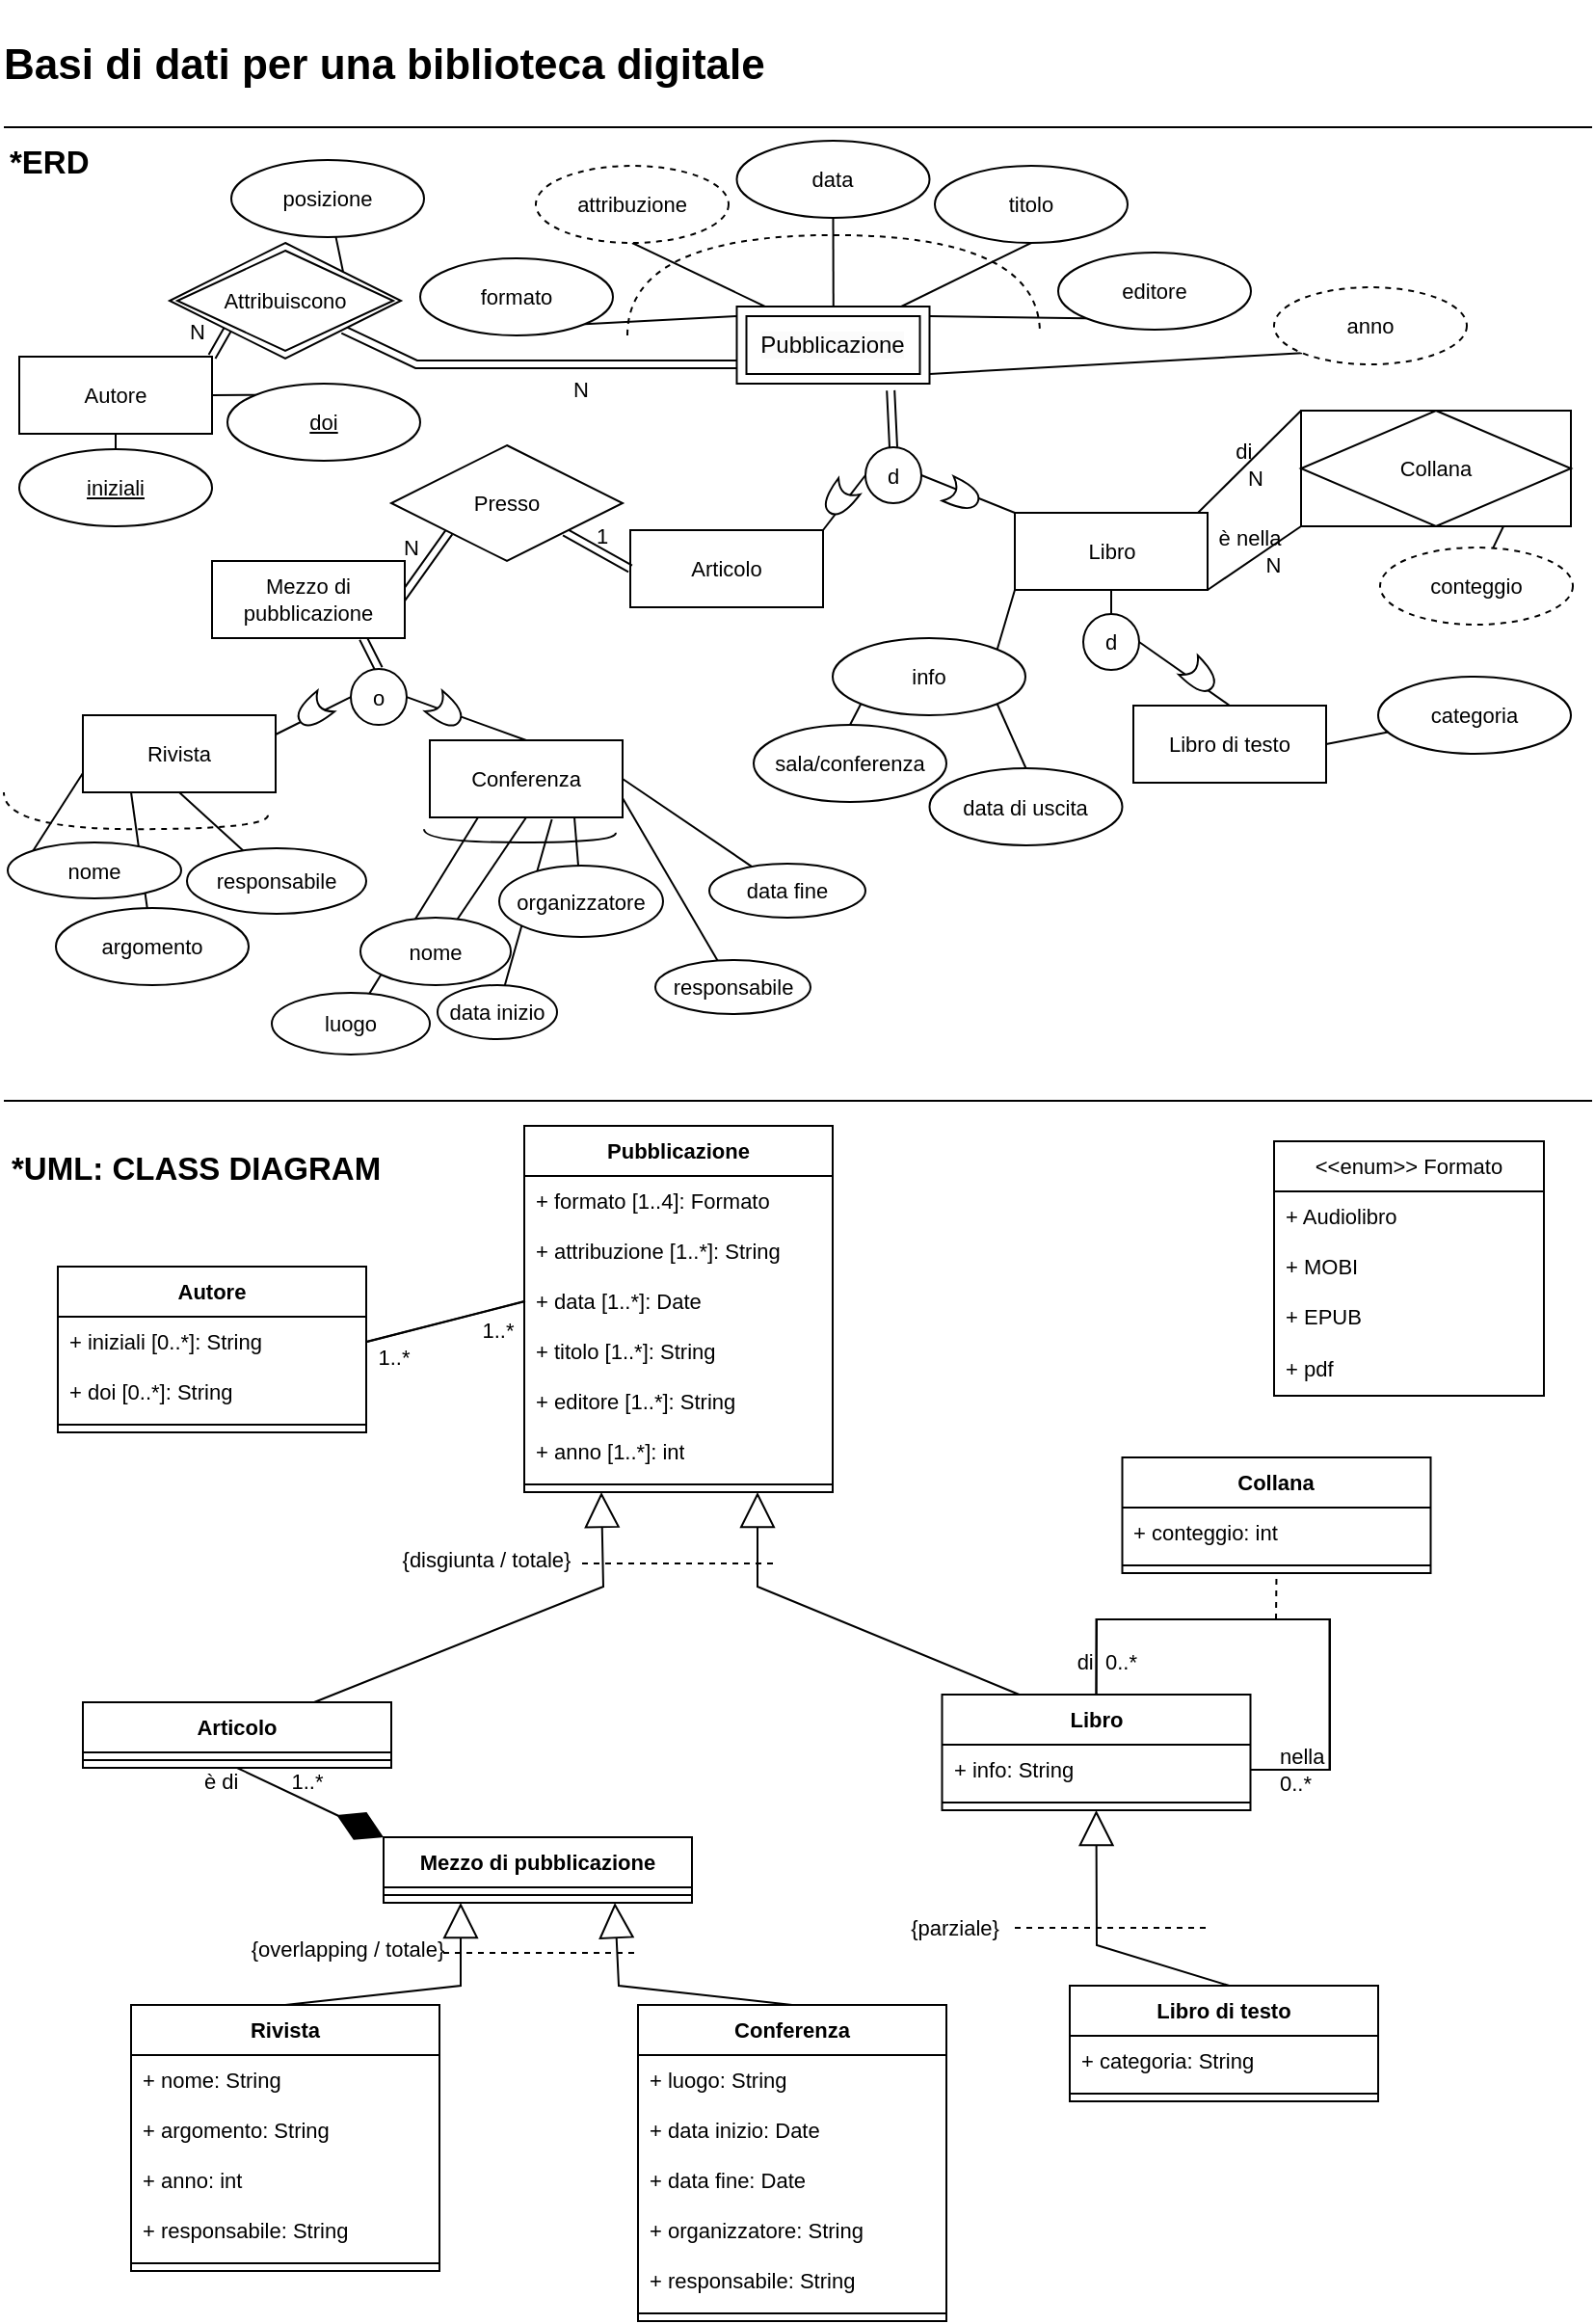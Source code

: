 <mxfile version="26.1.1">
  <diagram id="0_om-gisNnfKR0fqj2OI" name="Pagina-1">
    <mxGraphModel dx="1500" dy="796" grid="0" gridSize="10" guides="1" tooltips="1" connect="1" arrows="1" fold="1" page="1" pageScale="1" pageWidth="827" pageHeight="1169" math="0" shadow="0" adaptiveColors="none">
      <root>
        <mxCell id="0" />
        <mxCell id="1" parent="0" />
        <mxCell id="aLrsZr3H2DzHejFgpF-x-806" style="edgeStyle=none;shape=connector;rounded=0;orthogonalLoop=1;jettySize=auto;html=1;exitX=0.25;exitY=1;exitDx=0;exitDy=0;strokeColor=default;align=center;verticalAlign=middle;fontFamily=Helvetica;fontSize=11;fontColor=default;labelBackgroundColor=none;startFill=0;endArrow=none;" parent="1" source="aLrsZr3H2DzHejFgpF-x-500" target="aLrsZr3H2DzHejFgpF-x-807" edge="1">
          <mxGeometry relative="1" as="geometry">
            <mxPoint x="42.598" y="484.1" as="targetPoint" />
          </mxGeometry>
        </mxCell>
        <mxCell id="aLrsZr3H2DzHejFgpF-x-414" value="" style="line;strokeWidth=1;rotatable=1;dashed=0;labelPosition=right;align=left;verticalAlign=middle;spacingTop=0;spacingLeft=6;points=[];portConstraint=eastwest;fontFamily=Helvetica;fontSize=11;labelBackgroundColor=none;movable=1;resizable=1;deletable=1;editable=1;locked=0;connectable=1;" parent="1" vertex="1">
          <mxGeometry x="2" y="61" width="824" height="10" as="geometry" />
        </mxCell>
        <mxCell id="aLrsZr3H2DzHejFgpF-x-415" value="&lt;h2&gt;*ERD&lt;/h2&gt;" style="text;html=1;align=left;verticalAlign=middle;resizable=1;points=[];autosize=1;strokeColor=none;fillColor=none;fontFamily=Helvetica;fontSize=11;labelBackgroundColor=none;movable=1;rotatable=1;deletable=1;editable=1;locked=0;connectable=1;" parent="1" vertex="1">
          <mxGeometry x="3" y="54" width="59" height="59" as="geometry" />
        </mxCell>
        <mxCell id="aLrsZr3H2DzHejFgpF-x-416" value="" style="line;strokeWidth=1;rotatable=1;dashed=0;labelPosition=right;align=left;verticalAlign=middle;spacingTop=0;spacingLeft=6;points=[];portConstraint=eastwest;fontFamily=Helvetica;fontSize=11;labelBackgroundColor=none;movable=1;resizable=1;deletable=1;editable=1;locked=0;connectable=1;" parent="1" vertex="1">
          <mxGeometry x="2" y="566" width="824" height="10" as="geometry" />
        </mxCell>
        <mxCell id="aLrsZr3H2DzHejFgpF-x-508" style="edgeStyle=none;shape=connector;rounded=0;orthogonalLoop=1;jettySize=auto;html=1;exitX=0.25;exitY=0;exitDx=0;exitDy=0;entryX=0.5;entryY=1;entryDx=0;entryDy=0;align=center;verticalAlign=middle;fontFamily=Helvetica;fontSize=11;fontColor=default;labelBackgroundColor=none;startFill=0;endArrow=none;movable=1;resizable=1;rotatable=1;deletable=1;editable=1;locked=0;connectable=1;" parent="1" target="aLrsZr3H2DzHejFgpF-x-493" edge="1">
          <mxGeometry relative="1" as="geometry">
            <mxPoint x="407.4" y="164" as="sourcePoint" />
          </mxGeometry>
        </mxCell>
        <mxCell id="aLrsZr3H2DzHejFgpF-x-509" style="edgeStyle=none;shape=connector;rounded=0;orthogonalLoop=1;jettySize=auto;html=1;exitX=0.5;exitY=0;exitDx=0;exitDy=0;align=center;verticalAlign=middle;fontFamily=Helvetica;fontSize=11;fontColor=default;labelBackgroundColor=none;startFill=0;endArrow=none;entryX=0.5;entryY=1;entryDx=0;entryDy=0;" parent="1" target="aLrsZr3H2DzHejFgpF-x-505" edge="1">
          <mxGeometry relative="1" as="geometry">
            <mxPoint x="432.4" y="164" as="sourcePoint" />
            <mxPoint x="432" y="144" as="targetPoint" />
          </mxGeometry>
        </mxCell>
        <mxCell id="aLrsZr3H2DzHejFgpF-x-510" style="edgeStyle=none;shape=connector;rounded=0;orthogonalLoop=1;jettySize=auto;html=1;exitX=0.75;exitY=0;exitDx=0;exitDy=0;entryX=0.5;entryY=1;entryDx=0;entryDy=0;align=center;verticalAlign=middle;fontFamily=Helvetica;fontSize=11;fontColor=default;labelBackgroundColor=none;startFill=0;endArrow=none;" parent="1" target="aLrsZr3H2DzHejFgpF-x-506" edge="1">
          <mxGeometry relative="1" as="geometry">
            <mxPoint x="457.4" y="164" as="sourcePoint" />
          </mxGeometry>
        </mxCell>
        <mxCell id="aLrsZr3H2DzHejFgpF-x-511" style="edgeStyle=none;shape=connector;rounded=0;orthogonalLoop=1;jettySize=auto;html=1;exitX=1;exitY=0;exitDx=0;exitDy=0;entryX=0;entryY=1;entryDx=0;entryDy=0;align=center;verticalAlign=middle;fontFamily=Helvetica;fontSize=11;fontColor=default;labelBackgroundColor=none;startFill=0;endArrow=none;movable=1;resizable=1;rotatable=1;deletable=1;editable=1;locked=0;connectable=1;" parent="1" target="aLrsZr3H2DzHejFgpF-x-507" edge="1">
          <mxGeometry relative="1" as="geometry">
            <mxPoint x="482.4" y="164" as="sourcePoint" />
          </mxGeometry>
        </mxCell>
        <mxCell id="aLrsZr3H2DzHejFgpF-x-522" style="edgeStyle=none;shape=link;rounded=0;orthogonalLoop=1;jettySize=auto;html=1;exitX=0.837;exitY=0.963;exitDx=0;exitDy=0;entryX=0.5;entryY=0;entryDx=0;entryDy=0;align=center;verticalAlign=middle;fontFamily=Helvetica;fontSize=11;fontColor=default;labelBackgroundColor=none;startFill=0;endArrow=none;exitPerimeter=0;" parent="1" target="aLrsZr3H2DzHejFgpF-x-521" edge="1">
          <mxGeometry relative="1" as="geometry">
            <mxPoint x="462.1" y="202.52" as="sourcePoint" />
            <mxPoint x="478.5" y="232" as="targetPoint" />
          </mxGeometry>
        </mxCell>
        <mxCell id="aLrsZr3H2DzHejFgpF-x-545" style="edgeStyle=none;shape=connector;rounded=0;orthogonalLoop=1;jettySize=auto;html=1;exitX=0;exitY=0;exitDx=0;exitDy=0;entryX=1;entryY=1;entryDx=0;entryDy=0;align=center;verticalAlign=middle;fontFamily=Helvetica;fontSize=11;fontColor=default;labelBackgroundColor=none;startFill=0;endArrow=none;" parent="1" target="aLrsZr3H2DzHejFgpF-x-585" edge="1">
          <mxGeometry relative="1" as="geometry">
            <mxPoint x="382.4" y="164" as="sourcePoint" />
            <mxPoint x="301.355" y="165.142" as="targetPoint" />
          </mxGeometry>
        </mxCell>
        <mxCell id="aLrsZr3H2DzHejFgpF-x-493" value="attribuzione" style="ellipse;whiteSpace=wrap;html=1;align=center;dashed=1;fontFamily=Helvetica;fontSize=11;labelBackgroundColor=none;" parent="1" vertex="1">
          <mxGeometry x="278.001" y="86.004" width="100" height="40" as="geometry" />
        </mxCell>
        <mxCell id="aLrsZr3H2DzHejFgpF-x-571" value="N" style="edgeStyle=none;shape=link;rounded=0;orthogonalLoop=1;jettySize=auto;html=1;exitX=1;exitY=0;exitDx=0;exitDy=0;entryX=0;entryY=1;entryDx=0;entryDy=0;align=center;verticalAlign=middle;fontFamily=Helvetica;fontSize=11;fontColor=default;labelBackgroundColor=none;startFill=0;endArrow=none;" parent="1" source="aLrsZr3H2DzHejFgpF-x-494" target="aLrsZr3H2DzHejFgpF-x-812" edge="1">
          <mxGeometry x="-0.158" y="13" relative="1" as="geometry">
            <mxPoint x="65.0" y="150" as="targetPoint" />
            <mxPoint as="offset" />
          </mxGeometry>
        </mxCell>
        <mxCell id="aLrsZr3H2DzHejFgpF-x-798" style="edgeStyle=none;shape=connector;rounded=0;orthogonalLoop=1;jettySize=auto;html=1;exitX=0.5;exitY=1;exitDx=0;exitDy=0;strokeColor=default;align=center;verticalAlign=middle;fontFamily=Helvetica;fontSize=11;fontColor=default;labelBackgroundColor=none;startFill=0;endArrow=none;" parent="1" source="aLrsZr3H2DzHejFgpF-x-494" edge="1">
          <mxGeometry relative="1" as="geometry">
            <mxPoint x="60" y="232.673" as="targetPoint" />
          </mxGeometry>
        </mxCell>
        <mxCell id="aLrsZr3H2DzHejFgpF-x-801" style="edgeStyle=none;shape=connector;rounded=0;orthogonalLoop=1;jettySize=auto;html=1;exitX=1;exitY=0.5;exitDx=0;exitDy=0;entryX=0;entryY=0;entryDx=0;entryDy=0;strokeColor=default;align=center;verticalAlign=middle;fontFamily=Helvetica;fontSize=11;fontColor=default;labelBackgroundColor=none;startFill=0;endArrow=none;" parent="1" source="aLrsZr3H2DzHejFgpF-x-494" target="aLrsZr3H2DzHejFgpF-x-799" edge="1">
          <mxGeometry relative="1" as="geometry" />
        </mxCell>
        <mxCell id="aLrsZr3H2DzHejFgpF-x-494" value="Autore" style="whiteSpace=wrap;html=1;align=center;fontFamily=Helvetica;fontSize=11;labelBackgroundColor=none;" parent="1" vertex="1">
          <mxGeometry x="10" y="185" width="100" height="40" as="geometry" />
        </mxCell>
        <mxCell id="aLrsZr3H2DzHejFgpF-x-495" value="&lt;h1&gt;Basi di dati per una biblioteca digitale&lt;/h1&gt;" style="text;html=1;align=left;verticalAlign=middle;resizable=0;points=[];autosize=1;strokeColor=none;fillColor=none;fontFamily=Helvetica;fontSize=11;labelBackgroundColor=none;" parent="1" vertex="1">
          <mxGeometry width="413" height="68" as="geometry" />
        </mxCell>
        <mxCell id="aLrsZr3H2DzHejFgpF-x-822" style="edgeStyle=none;shape=connector;rounded=0;orthogonalLoop=1;jettySize=auto;html=1;exitX=0.25;exitY=1;exitDx=0;exitDy=0;strokeColor=default;align=center;verticalAlign=middle;fontFamily=Helvetica;fontSize=11;fontColor=default;labelBackgroundColor=none;startFill=0;endArrow=none;" parent="1" source="aLrsZr3H2DzHejFgpF-x-499" target="aLrsZr3H2DzHejFgpF-x-823" edge="1">
          <mxGeometry relative="1" as="geometry">
            <mxPoint x="219.329" y="475.28" as="targetPoint" />
          </mxGeometry>
        </mxCell>
        <mxCell id="aLrsZr3H2DzHejFgpF-x-824" style="edgeStyle=none;shape=connector;rounded=0;orthogonalLoop=1;jettySize=auto;html=1;exitX=0.5;exitY=1;exitDx=0;exitDy=0;strokeColor=default;align=center;verticalAlign=middle;fontFamily=Helvetica;fontSize=11;fontColor=default;labelBackgroundColor=none;startFill=0;endArrow=none;" parent="1" source="aLrsZr3H2DzHejFgpF-x-499" target="aLrsZr3H2DzHejFgpF-x-825" edge="1">
          <mxGeometry relative="1" as="geometry">
            <mxPoint x="232.091" y="484.75" as="targetPoint" />
          </mxGeometry>
        </mxCell>
        <mxCell id="aLrsZr3H2DzHejFgpF-x-827" style="edgeStyle=none;shape=connector;rounded=0;orthogonalLoop=1;jettySize=auto;html=1;exitX=0.75;exitY=1;exitDx=0;exitDy=0;strokeColor=default;align=center;verticalAlign=middle;fontFamily=Helvetica;fontSize=11;fontColor=default;labelBackgroundColor=none;startFill=0;endArrow=none;" parent="1" source="aLrsZr3H2DzHejFgpF-x-499" target="aLrsZr3H2DzHejFgpF-x-828" edge="1">
          <mxGeometry relative="1" as="geometry">
            <mxPoint x="304.364" y="449.545" as="targetPoint" />
          </mxGeometry>
        </mxCell>
        <mxCell id="aLrsZr3H2DzHejFgpF-x-838" style="edgeStyle=none;shape=connector;rounded=0;orthogonalLoop=1;jettySize=auto;html=1;exitX=0.633;exitY=1.025;exitDx=0;exitDy=0;strokeColor=default;align=center;verticalAlign=middle;fontFamily=Helvetica;fontSize=11;fontColor=default;labelBackgroundColor=none;startFill=0;endArrow=none;exitPerimeter=0;" parent="1" source="aLrsZr3H2DzHejFgpF-x-499" target="aLrsZr3H2DzHejFgpF-x-839" edge="1">
          <mxGeometry relative="1" as="geometry">
            <mxPoint x="286.909" y="487.439" as="targetPoint" />
          </mxGeometry>
        </mxCell>
        <mxCell id="aLrsZr3H2DzHejFgpF-x-840" style="edgeStyle=none;shape=connector;rounded=0;orthogonalLoop=1;jettySize=auto;html=1;exitX=1;exitY=0.5;exitDx=0;exitDy=0;strokeColor=default;align=center;verticalAlign=middle;fontFamily=Helvetica;fontSize=11;fontColor=default;labelBackgroundColor=none;startFill=0;endArrow=none;" parent="1" source="aLrsZr3H2DzHejFgpF-x-499" target="aLrsZr3H2DzHejFgpF-x-841" edge="1">
          <mxGeometry relative="1" as="geometry">
            <mxPoint x="407" y="431" as="targetPoint" />
          </mxGeometry>
        </mxCell>
        <mxCell id="aLrsZr3H2DzHejFgpF-x-844" style="edgeStyle=none;shape=connector;rounded=0;orthogonalLoop=1;jettySize=auto;html=1;exitX=1;exitY=0.75;exitDx=0;exitDy=0;strokeColor=default;align=center;verticalAlign=middle;fontFamily=Helvetica;fontSize=11;fontColor=default;labelBackgroundColor=none;startFill=0;endArrow=none;" parent="1" source="aLrsZr3H2DzHejFgpF-x-499" target="aLrsZr3H2DzHejFgpF-x-846" edge="1">
          <mxGeometry relative="1" as="geometry">
            <mxPoint x="399.636" y="481.545" as="targetPoint" />
          </mxGeometry>
        </mxCell>
        <mxCell id="aLrsZr3H2DzHejFgpF-x-499" value="Conferenza" style="whiteSpace=wrap;html=1;align=center;fontFamily=Helvetica;fontSize=11;labelBackgroundColor=none;" parent="1" vertex="1">
          <mxGeometry x="223" y="384" width="100" height="40" as="geometry" />
        </mxCell>
        <mxCell id="aLrsZr3H2DzHejFgpF-x-803" style="edgeStyle=none;shape=connector;rounded=0;orthogonalLoop=1;jettySize=auto;html=1;exitX=0;exitY=0.75;exitDx=0;exitDy=0;strokeColor=default;align=center;verticalAlign=middle;fontFamily=Helvetica;fontSize=11;fontColor=default;labelBackgroundColor=none;startFill=0;endArrow=none;entryX=0;entryY=0;entryDx=0;entryDy=0;" parent="1" source="aLrsZr3H2DzHejFgpF-x-500" target="aLrsZr3H2DzHejFgpF-x-805" edge="1">
          <mxGeometry relative="1" as="geometry">
            <mxPoint x="22.406" y="446.189" as="targetPoint" />
          </mxGeometry>
        </mxCell>
        <mxCell id="aLrsZr3H2DzHejFgpF-x-808" style="edgeStyle=none;shape=connector;rounded=0;orthogonalLoop=1;jettySize=auto;html=1;exitX=0.5;exitY=1;exitDx=0;exitDy=0;strokeColor=default;align=center;verticalAlign=middle;fontFamily=Helvetica;fontSize=11;fontColor=default;labelBackgroundColor=none;startFill=0;endArrow=none;" parent="1" source="aLrsZr3H2DzHejFgpF-x-500" target="aLrsZr3H2DzHejFgpF-x-809" edge="1">
          <mxGeometry relative="1" as="geometry">
            <mxPoint x="120.273" y="447.477" as="targetPoint" />
          </mxGeometry>
        </mxCell>
        <mxCell id="aLrsZr3H2DzHejFgpF-x-500" value="Rivista" style="whiteSpace=wrap;html=1;align=center;fontFamily=Helvetica;fontSize=11;labelBackgroundColor=none;" parent="1" vertex="1">
          <mxGeometry x="43" y="371" width="100" height="40" as="geometry" />
        </mxCell>
        <mxCell id="aLrsZr3H2DzHejFgpF-x-523" style="edgeStyle=none;shape=connector;rounded=0;orthogonalLoop=1;jettySize=auto;html=1;exitX=1;exitY=0;exitDx=0;exitDy=0;entryX=0;entryY=0.5;entryDx=0;entryDy=0;align=center;verticalAlign=middle;fontFamily=Helvetica;fontSize=11;fontColor=default;labelBackgroundColor=none;startFill=0;endArrow=none;" parent="1" source="aLrsZr3H2DzHejFgpF-x-503" target="aLrsZr3H2DzHejFgpF-x-521" edge="1">
          <mxGeometry relative="1" as="geometry">
            <mxPoint x="433.75" y="263" as="sourcePoint" />
            <mxPoint x="455.75" y="234.5" as="targetPoint" />
          </mxGeometry>
        </mxCell>
        <mxCell id="aLrsZr3H2DzHejFgpF-x-759" style="edgeStyle=none;shape=link;rounded=0;orthogonalLoop=1;jettySize=auto;html=1;align=center;verticalAlign=middle;fontFamily=Helvetica;fontSize=11;fontColor=default;labelBackgroundColor=none;startFill=0;endArrow=none;entryX=0.5;entryY=0;entryDx=0;entryDy=0;exitX=0.784;exitY=1;exitDx=0;exitDy=0;exitPerimeter=0;" parent="1" source="aLrsZr3H2DzHejFgpF-x-842" target="aLrsZr3H2DzHejFgpF-x-767" edge="1">
          <mxGeometry relative="1" as="geometry">
            <mxPoint x="183" y="331" as="sourcePoint" />
            <mxPoint x="240.5" y="359.05" as="targetPoint" />
          </mxGeometry>
        </mxCell>
        <mxCell id="aLrsZr3H2DzHejFgpF-x-503" value="Articolo" style="whiteSpace=wrap;html=1;align=center;fontFamily=Helvetica;fontSize=11;labelBackgroundColor=none;" parent="1" vertex="1">
          <mxGeometry x="327" y="275" width="100" height="40" as="geometry" />
        </mxCell>
        <mxCell id="aLrsZr3H2DzHejFgpF-x-505" value="data" style="ellipse;whiteSpace=wrap;html=1;align=center;fontFamily=Helvetica;fontSize=11;labelBackgroundColor=none;" parent="1" vertex="1">
          <mxGeometry x="382.25" y="73" width="100" height="40" as="geometry" />
        </mxCell>
        <mxCell id="aLrsZr3H2DzHejFgpF-x-506" value="titolo" style="ellipse;whiteSpace=wrap;html=1;align=center;fontFamily=Helvetica;fontSize=11;labelBackgroundColor=none;" parent="1" vertex="1">
          <mxGeometry x="485" y="86" width="100" height="40" as="geometry" />
        </mxCell>
        <mxCell id="aLrsZr3H2DzHejFgpF-x-507" value="editore" style="ellipse;whiteSpace=wrap;html=1;align=center;fontFamily=Helvetica;fontSize=11;labelBackgroundColor=none;" parent="1" vertex="1">
          <mxGeometry x="549" y="131" width="100" height="40" as="geometry" />
        </mxCell>
        <mxCell id="aLrsZr3H2DzHejFgpF-x-513" value="" style="edgeStyle=orthogonalEdgeStyle;endArrow=none;html=1;rounded=0;endSize=8;startSize=8;sourcePerimeterSpacing=0;targetPerimeterSpacing=0;endFill=0;curved=1;movable=1;resizable=1;rotatable=1;deletable=1;editable=1;locked=0;connectable=1;dashed=1;labelBackgroundColor=none;fontColor=default;" parent="1" edge="1">
          <mxGeometry width="100" relative="1" as="geometry">
            <mxPoint x="325.5" y="173.97" as="sourcePoint" />
            <mxPoint x="539.5" y="172.892" as="targetPoint" />
            <Array as="points">
              <mxPoint x="325.5" y="121.95" />
              <mxPoint x="539.5" y="121.95" />
            </Array>
          </mxGeometry>
        </mxCell>
        <mxCell id="aLrsZr3H2DzHejFgpF-x-519" style="edgeStyle=none;shape=connector;rounded=0;orthogonalLoop=1;jettySize=auto;html=1;entryX=1;entryY=0.75;entryDx=0;entryDy=0;align=center;verticalAlign=middle;fontFamily=Helvetica;fontSize=11;fontColor=default;labelBackgroundColor=none;startFill=0;endArrow=none;exitX=0;exitY=1;exitDx=0;exitDy=0;" parent="1" source="aLrsZr3H2DzHejFgpF-x-517" edge="1">
          <mxGeometry relative="1" as="geometry">
            <mxPoint x="557" y="194" as="sourcePoint" />
            <mxPoint x="482.4" y="194" as="targetPoint" />
          </mxGeometry>
        </mxCell>
        <mxCell id="aLrsZr3H2DzHejFgpF-x-517" value="anno" style="ellipse;whiteSpace=wrap;html=1;align=center;dashed=1;fontFamily=Helvetica;fontSize=11;labelBackgroundColor=none;" parent="1" vertex="1">
          <mxGeometry x="661" y="149" width="100" height="40" as="geometry" />
        </mxCell>
        <mxCell id="aLrsZr3H2DzHejFgpF-x-524" style="edgeStyle=none;shape=connector;rounded=0;orthogonalLoop=1;jettySize=auto;html=1;entryX=0;entryY=0;entryDx=0;entryDy=0;align=center;verticalAlign=middle;fontFamily=Helvetica;fontSize=11;fontColor=default;labelBackgroundColor=none;startFill=0;endArrow=none;exitX=1;exitY=0.5;exitDx=0;exitDy=0;" parent="1" source="aLrsZr3H2DzHejFgpF-x-521" target="aLrsZr3H2DzHejFgpF-x-527" edge="1">
          <mxGeometry relative="1" as="geometry">
            <mxPoint x="497.53" y="208.5" as="sourcePoint" />
            <mxPoint x="526.5" y="249.5" as="targetPoint" />
          </mxGeometry>
        </mxCell>
        <mxCell id="aLrsZr3H2DzHejFgpF-x-521" value="d" style="ellipse;whiteSpace=wrap;html=1;fontFamily=Helvetica;fontSize=11;labelBackgroundColor=none;" parent="1" vertex="1">
          <mxGeometry x="449" y="232" width="29" height="29" as="geometry" />
        </mxCell>
        <mxCell id="aLrsZr3H2DzHejFgpF-x-526" style="edgeStyle=none;rounded=0;orthogonalLoop=1;jettySize=auto;html=1;exitX=0.5;exitY=1;exitDx=0;exitDy=0;entryX=0.5;entryY=0;entryDx=0;entryDy=0;align=center;verticalAlign=middle;fontFamily=Helvetica;fontSize=11;fontColor=default;labelBackgroundColor=none;startFill=0;endArrow=none;" parent="1" source="aLrsZr3H2DzHejFgpF-x-527" target="aLrsZr3H2DzHejFgpF-x-532" edge="1">
          <mxGeometry relative="1" as="geometry">
            <mxPoint x="573.4" y="306" as="sourcePoint" />
          </mxGeometry>
        </mxCell>
        <mxCell id="aLrsZr3H2DzHejFgpF-x-582" style="edgeStyle=none;shape=connector;rounded=0;orthogonalLoop=1;jettySize=auto;html=1;exitX=0;exitY=1;exitDx=0;exitDy=0;entryX=1;entryY=0;entryDx=0;entryDy=0;align=center;verticalAlign=middle;fontFamily=Helvetica;fontSize=11;fontColor=default;labelBackgroundColor=none;startFill=0;endArrow=none;" parent="1" source="aLrsZr3H2DzHejFgpF-x-527" target="aLrsZr3H2DzHejFgpF-x-579" edge="1">
          <mxGeometry relative="1" as="geometry" />
        </mxCell>
        <mxCell id="aLrsZr3H2DzHejFgpF-x-527" value="Libro" style="whiteSpace=wrap;html=1;align=center;fontFamily=Helvetica;fontSize=11;labelBackgroundColor=none;" parent="1" vertex="1">
          <mxGeometry x="526.5" y="266" width="100" height="40" as="geometry" />
        </mxCell>
        <mxCell id="aLrsZr3H2DzHejFgpF-x-540" style="edgeStyle=none;shape=connector;rounded=0;orthogonalLoop=1;jettySize=auto;html=1;exitX=1;exitY=0.5;exitDx=0;exitDy=0;align=center;verticalAlign=middle;fontFamily=Helvetica;fontSize=11;fontColor=default;labelBackgroundColor=none;startFill=0;endArrow=none;" parent="1" source="aLrsZr3H2DzHejFgpF-x-528" target="aLrsZr3H2DzHejFgpF-x-541" edge="1">
          <mxGeometry relative="1" as="geometry">
            <mxPoint x="569.668" y="363.407" as="targetPoint" />
          </mxGeometry>
        </mxCell>
        <mxCell id="aLrsZr3H2DzHejFgpF-x-528" value="Libro di testo" style="whiteSpace=wrap;html=1;align=center;fontFamily=Helvetica;fontSize=11;labelBackgroundColor=none;" parent="1" vertex="1">
          <mxGeometry x="588" y="366" width="100" height="40" as="geometry" />
        </mxCell>
        <mxCell id="aLrsZr3H2DzHejFgpF-x-530" style="edgeStyle=none;shape=connector;rounded=0;orthogonalLoop=1;jettySize=auto;html=1;exitX=0.5;exitY=0;exitDx=0;exitDy=0;entryX=1;entryY=0.5;entryDx=0;entryDy=0;align=center;verticalAlign=middle;fontFamily=Helvetica;fontSize=11;fontColor=default;labelBackgroundColor=none;startFill=0;endArrow=none;" parent="1" source="aLrsZr3H2DzHejFgpF-x-528" target="aLrsZr3H2DzHejFgpF-x-532" edge="1">
          <mxGeometry relative="1" as="geometry">
            <mxPoint x="568.5" y="366.5" as="sourcePoint" />
            <mxPoint x="609.0" y="333" as="targetPoint" />
          </mxGeometry>
        </mxCell>
        <mxCell id="aLrsZr3H2DzHejFgpF-x-532" value="d" style="ellipse;whiteSpace=wrap;html=1;fontFamily=Helvetica;fontSize=11;labelBackgroundColor=none;" parent="1" vertex="1">
          <mxGeometry x="562" y="318.5" width="29" height="29" as="geometry" />
        </mxCell>
        <mxCell id="aLrsZr3H2DzHejFgpF-x-536" value="di&amp;nbsp; &amp;nbsp;&amp;nbsp;&lt;br&gt;N" style="edgeStyle=none;shape=connector;rounded=0;orthogonalLoop=1;jettySize=auto;html=1;exitX=0;exitY=0;exitDx=0;exitDy=0;entryX=1;entryY=0;entryDx=0;entryDy=0;align=center;verticalAlign=middle;fontFamily=Helvetica;fontSize=11;fontColor=default;labelBackgroundColor=none;startFill=0;endArrow=none;" parent="1" source="aLrsZr3H2DzHejFgpF-x-534" edge="1">
          <mxGeometry x="-0.016" y="3" relative="1" as="geometry">
            <mxPoint x="662" y="239" as="sourcePoint" />
            <mxPoint x="621.5" y="266" as="targetPoint" />
            <mxPoint as="offset" />
          </mxGeometry>
        </mxCell>
        <mxCell id="aLrsZr3H2DzHejFgpF-x-537" style="edgeStyle=none;shape=connector;rounded=0;orthogonalLoop=1;jettySize=auto;html=1;exitX=0.75;exitY=1;exitDx=0;exitDy=0;align=center;verticalAlign=middle;fontFamily=Helvetica;fontSize=11;fontColor=default;labelBackgroundColor=none;startFill=0;endArrow=none;" parent="1" source="aLrsZr3H2DzHejFgpF-x-534" target="aLrsZr3H2DzHejFgpF-x-538" edge="1">
          <mxGeometry relative="1" as="geometry">
            <mxPoint x="772.364" y="305.662" as="targetPoint" />
          </mxGeometry>
        </mxCell>
        <mxCell id="aLrsZr3H2DzHejFgpF-x-534" value="Collana" style="shape=associativeEntity;whiteSpace=wrap;html=1;align=center;fontFamily=Helvetica;fontSize=11;labelBackgroundColor=none;" parent="1" vertex="1">
          <mxGeometry x="675" y="213" width="140" height="60" as="geometry" />
        </mxCell>
        <mxCell id="aLrsZr3H2DzHejFgpF-x-538" value="conteggio" style="ellipse;whiteSpace=wrap;html=1;align=center;dashed=1;fontFamily=Helvetica;fontSize=11;labelBackgroundColor=none;" parent="1" vertex="1">
          <mxGeometry x="716.004" y="284.002" width="100" height="40" as="geometry" />
        </mxCell>
        <mxCell id="aLrsZr3H2DzHejFgpF-x-535" value="è nella&lt;br&gt;&amp;nbsp; &amp;nbsp; &amp;nbsp; &amp;nbsp; N" style="edgeStyle=none;shape=connector;rounded=0;orthogonalLoop=1;jettySize=auto;html=1;exitX=1;exitY=1;exitDx=0;exitDy=0;align=center;verticalAlign=middle;fontFamily=Helvetica;fontSize=11;fontColor=default;labelBackgroundColor=none;startFill=0;endArrow=none;entryX=0;entryY=1;entryDx=0;entryDy=0;" parent="1" source="aLrsZr3H2DzHejFgpF-x-527" target="aLrsZr3H2DzHejFgpF-x-534" edge="1">
          <mxGeometry x="-0.01" y="4" relative="1" as="geometry">
            <mxPoint x="619.5" y="306" as="sourcePoint" />
            <mxPoint x="666" y="298" as="targetPoint" />
            <mxPoint as="offset" />
          </mxGeometry>
        </mxCell>
        <mxCell id="aLrsZr3H2DzHejFgpF-x-541" value="categoria" style="ellipse;whiteSpace=wrap;html=1;align=center;fontFamily=Helvetica;fontSize=11;labelBackgroundColor=none;" parent="1" vertex="1">
          <mxGeometry x="714.998" y="350.997" width="100" height="40" as="geometry" />
        </mxCell>
        <mxCell id="aLrsZr3H2DzHejFgpF-x-569" value="N" style="edgeStyle=none;shape=link;rounded=0;orthogonalLoop=1;jettySize=auto;html=1;entryX=0;entryY=0.75;entryDx=0;entryDy=0;align=center;verticalAlign=middle;fontFamily=Helvetica;fontSize=11;fontColor=default;labelBackgroundColor=none;startFill=0;endArrow=none;exitX=1;exitY=1;exitDx=0;exitDy=0;" parent="1" source="aLrsZr3H2DzHejFgpF-x-812" target="aLrsZr3H2DzHejFgpF-x-752" edge="1">
          <mxGeometry x="0.22" y="-13" relative="1" as="geometry">
            <mxPoint x="205" y="165" as="sourcePoint" />
            <mxPoint x="407.4" y="204" as="targetPoint" />
            <Array as="points">
              <mxPoint x="216" y="189" />
            </Array>
            <mxPoint as="offset" />
          </mxGeometry>
        </mxCell>
        <mxCell id="aLrsZr3H2DzHejFgpF-x-583" style="edgeStyle=none;shape=connector;rounded=0;orthogonalLoop=1;jettySize=auto;html=1;exitX=0;exitY=1;exitDx=0;exitDy=0;entryX=0.5;entryY=0;entryDx=0;entryDy=0;align=center;verticalAlign=middle;fontFamily=Helvetica;fontSize=11;fontColor=default;labelBackgroundColor=none;startFill=0;endArrow=none;" parent="1" source="aLrsZr3H2DzHejFgpF-x-579" target="aLrsZr3H2DzHejFgpF-x-580" edge="1">
          <mxGeometry relative="1" as="geometry" />
        </mxCell>
        <mxCell id="aLrsZr3H2DzHejFgpF-x-584" style="edgeStyle=none;shape=connector;rounded=0;orthogonalLoop=1;jettySize=auto;html=1;exitX=1;exitY=1;exitDx=0;exitDy=0;entryX=0.5;entryY=0;entryDx=0;entryDy=0;align=center;verticalAlign=middle;fontFamily=Helvetica;fontSize=11;fontColor=default;labelBackgroundColor=none;startFill=0;endArrow=none;" parent="1" source="aLrsZr3H2DzHejFgpF-x-579" target="aLrsZr3H2DzHejFgpF-x-581" edge="1">
          <mxGeometry relative="1" as="geometry" />
        </mxCell>
        <mxCell id="aLrsZr3H2DzHejFgpF-x-579" value="info" style="ellipse;whiteSpace=wrap;html=1;align=center;fontFamily=Helvetica;fontSize=11;labelBackgroundColor=none;" parent="1" vertex="1">
          <mxGeometry x="432" y="331" width="100" height="40" as="geometry" />
        </mxCell>
        <mxCell id="aLrsZr3H2DzHejFgpF-x-580" value="sala/conferenza" style="ellipse;whiteSpace=wrap;html=1;align=center;fontFamily=Helvetica;fontSize=11;labelBackgroundColor=none;" parent="1" vertex="1">
          <mxGeometry x="391" y="376" width="100" height="40" as="geometry" />
        </mxCell>
        <mxCell id="aLrsZr3H2DzHejFgpF-x-581" value="data di uscita" style="ellipse;whiteSpace=wrap;html=1;align=center;fontFamily=Helvetica;fontSize=11;labelBackgroundColor=none;" parent="1" vertex="1">
          <mxGeometry x="482.25" y="398.5" width="100" height="40" as="geometry" />
        </mxCell>
        <mxCell id="aLrsZr3H2DzHejFgpF-x-585" value="formato" style="ellipse;whiteSpace=wrap;html=1;align=center;fontFamily=Helvetica;fontSize=11;labelBackgroundColor=none;" parent="1" vertex="1">
          <mxGeometry x="218" y="134" width="100" height="40" as="geometry" />
        </mxCell>
        <mxCell id="aLrsZr3H2DzHejFgpF-x-639" value="" style="shape=xor;whiteSpace=wrap;html=1;fontFamily=Helvetica;fontSize=11;labelBackgroundColor=none;rotation=25;" parent="1" vertex="1">
          <mxGeometry x="491" y="250" width="17" height="14" as="geometry" />
        </mxCell>
        <mxCell id="aLrsZr3H2DzHejFgpF-x-644" value="" style="shape=xor;whiteSpace=wrap;html=1;fontFamily=Helvetica;fontSize=11;labelBackgroundColor=none;rotation=127;" parent="1" vertex="1">
          <mxGeometry x="427" y="252" width="17" height="14" as="geometry" />
        </mxCell>
        <mxCell id="aLrsZr3H2DzHejFgpF-x-647" value="" style="shape=xor;whiteSpace=wrap;html=1;fontFamily=Helvetica;fontSize=11;labelBackgroundColor=none;rotation=45;" parent="1" vertex="1">
          <mxGeometry x="614" y="344" width="17" height="14" as="geometry" />
        </mxCell>
        <mxCell id="aLrsZr3H2DzHejFgpF-x-653" value="&lt;h2&gt;*UML: CLASS DIAGRAM&lt;/h2&gt;" style="text;html=1;align=left;verticalAlign=middle;resizable=1;points=[];autosize=1;strokeColor=none;fillColor=none;fontFamily=Helvetica;fontSize=11;labelBackgroundColor=none;movable=1;rotatable=1;deletable=1;editable=1;locked=0;connectable=1;" parent="1" vertex="1">
          <mxGeometry x="4" y="576" width="210" height="59" as="geometry" />
        </mxCell>
        <mxCell id="aLrsZr3H2DzHejFgpF-x-654" value="Pubblicazione" style="swimlane;fontStyle=1;align=center;verticalAlign=top;childLayout=stackLayout;horizontal=1;startSize=26;horizontalStack=0;resizeParent=1;resizeParentMax=0;resizeLast=0;collapsible=1;marginBottom=0;whiteSpace=wrap;html=1;fontFamily=Helvetica;fontSize=11;labelBackgroundColor=none;" parent="1" vertex="1">
          <mxGeometry x="272" y="584" width="160" height="190" as="geometry" />
        </mxCell>
        <mxCell id="aLrsZr3H2DzHejFgpF-x-655" value="+ formato [1..4]: Formato" style="text;strokeColor=none;fillColor=none;align=left;verticalAlign=top;spacingLeft=4;spacingRight=4;overflow=hidden;rotatable=0;points=[[0,0.5],[1,0.5]];portConstraint=eastwest;whiteSpace=wrap;html=1;fontFamily=Helvetica;fontSize=11;labelBackgroundColor=none;" parent="aLrsZr3H2DzHejFgpF-x-654" vertex="1">
          <mxGeometry y="26" width="160" height="26" as="geometry" />
        </mxCell>
        <mxCell id="aLrsZr3H2DzHejFgpF-x-673" value="+ attribuzione [1..*]: String" style="text;strokeColor=none;fillColor=none;align=left;verticalAlign=top;spacingLeft=4;spacingRight=4;overflow=hidden;rotatable=0;points=[[0,0.5],[1,0.5]];portConstraint=eastwest;whiteSpace=wrap;html=1;fontFamily=Helvetica;fontSize=11;labelBackgroundColor=none;" parent="aLrsZr3H2DzHejFgpF-x-654" vertex="1">
          <mxGeometry y="52" width="160" height="26" as="geometry" />
        </mxCell>
        <mxCell id="aLrsZr3H2DzHejFgpF-x-672" value="+ data [1..*]: Date" style="text;strokeColor=none;fillColor=none;align=left;verticalAlign=top;spacingLeft=4;spacingRight=4;overflow=hidden;rotatable=0;points=[[0,0.5],[1,0.5]];portConstraint=eastwest;whiteSpace=wrap;html=1;fontFamily=Helvetica;fontSize=11;labelBackgroundColor=none;" parent="aLrsZr3H2DzHejFgpF-x-654" vertex="1">
          <mxGeometry y="78" width="160" height="26" as="geometry" />
        </mxCell>
        <mxCell id="aLrsZr3H2DzHejFgpF-x-671" value="+ titolo [1..*]: String" style="text;strokeColor=none;fillColor=none;align=left;verticalAlign=top;spacingLeft=4;spacingRight=4;overflow=hidden;rotatable=0;points=[[0,0.5],[1,0.5]];portConstraint=eastwest;whiteSpace=wrap;html=1;fontFamily=Helvetica;fontSize=11;labelBackgroundColor=none;" parent="aLrsZr3H2DzHejFgpF-x-654" vertex="1">
          <mxGeometry y="104" width="160" height="26" as="geometry" />
        </mxCell>
        <mxCell id="aLrsZr3H2DzHejFgpF-x-675" value="+ editore [1..*]: String" style="text;strokeColor=none;fillColor=none;align=left;verticalAlign=top;spacingLeft=4;spacingRight=4;overflow=hidden;rotatable=0;points=[[0,0.5],[1,0.5]];portConstraint=eastwest;whiteSpace=wrap;html=1;fontFamily=Helvetica;fontSize=11;labelBackgroundColor=none;" parent="aLrsZr3H2DzHejFgpF-x-654" vertex="1">
          <mxGeometry y="130" width="160" height="26" as="geometry" />
        </mxCell>
        <mxCell id="aLrsZr3H2DzHejFgpF-x-674" value="+ anno [1..*]: int" style="text;strokeColor=none;fillColor=none;align=left;verticalAlign=top;spacingLeft=4;spacingRight=4;overflow=hidden;rotatable=0;points=[[0,0.5],[1,0.5]];portConstraint=eastwest;whiteSpace=wrap;html=1;fontFamily=Helvetica;fontSize=11;labelBackgroundColor=none;" parent="aLrsZr3H2DzHejFgpF-x-654" vertex="1">
          <mxGeometry y="156" width="160" height="26" as="geometry" />
        </mxCell>
        <mxCell id="aLrsZr3H2DzHejFgpF-x-656" value="" style="line;strokeWidth=1;fillColor=none;align=left;verticalAlign=middle;spacingTop=-1;spacingLeft=3;spacingRight=3;rotatable=0;labelPosition=right;points=[];portConstraint=eastwest;fontFamily=Helvetica;fontSize=11;labelBackgroundColor=none;" parent="aLrsZr3H2DzHejFgpF-x-654" vertex="1">
          <mxGeometry y="182" width="160" height="8" as="geometry" />
        </mxCell>
        <mxCell id="aLrsZr3H2DzHejFgpF-x-662" value="&amp;lt;&amp;lt;enum&amp;gt;&amp;gt; Formato" style="swimlane;fontStyle=0;childLayout=stackLayout;horizontal=1;startSize=26;fillColor=none;horizontalStack=0;resizeParent=1;resizeParentMax=0;resizeLast=0;collapsible=1;marginBottom=0;whiteSpace=wrap;html=1;fontFamily=Helvetica;fontSize=11;labelBackgroundColor=none;" parent="1" vertex="1">
          <mxGeometry x="661" y="592" width="140" height="132" as="geometry" />
        </mxCell>
        <mxCell id="aLrsZr3H2DzHejFgpF-x-663" value="+ Audiolibro" style="text;strokeColor=none;fillColor=none;align=left;verticalAlign=top;spacingLeft=4;spacingRight=4;overflow=hidden;rotatable=0;points=[[0,0.5],[1,0.5]];portConstraint=eastwest;whiteSpace=wrap;html=1;fontFamily=Helvetica;fontSize=11;labelBackgroundColor=none;" parent="aLrsZr3H2DzHejFgpF-x-662" vertex="1">
          <mxGeometry y="26" width="140" height="26" as="geometry" />
        </mxCell>
        <mxCell id="aLrsZr3H2DzHejFgpF-x-664" value="+ MOBI" style="text;strokeColor=none;fillColor=none;align=left;verticalAlign=top;spacingLeft=4;spacingRight=4;overflow=hidden;rotatable=0;points=[[0,0.5],[1,0.5]];portConstraint=eastwest;whiteSpace=wrap;html=1;fontFamily=Helvetica;fontSize=11;labelBackgroundColor=none;" parent="aLrsZr3H2DzHejFgpF-x-662" vertex="1">
          <mxGeometry y="52" width="140" height="26" as="geometry" />
        </mxCell>
        <mxCell id="aLrsZr3H2DzHejFgpF-x-665" value="+ EPUB" style="text;strokeColor=none;fillColor=none;align=left;verticalAlign=top;spacingLeft=4;spacingRight=4;overflow=hidden;rotatable=0;points=[[0,0.5],[1,0.5]];portConstraint=eastwest;whiteSpace=wrap;html=1;fontFamily=Helvetica;fontSize=11;labelBackgroundColor=none;" parent="aLrsZr3H2DzHejFgpF-x-662" vertex="1">
          <mxGeometry y="78" width="140" height="27" as="geometry" />
        </mxCell>
        <mxCell id="aLrsZr3H2DzHejFgpF-x-666" value="+ pdf" style="text;strokeColor=none;fillColor=none;align=left;verticalAlign=top;spacingLeft=4;spacingRight=4;overflow=hidden;rotatable=0;points=[[0,0.5],[1,0.5]];portConstraint=eastwest;whiteSpace=wrap;html=1;fontFamily=Helvetica;fontSize=11;labelBackgroundColor=none;" parent="aLrsZr3H2DzHejFgpF-x-662" vertex="1">
          <mxGeometry y="105" width="140" height="27" as="geometry" />
        </mxCell>
        <mxCell id="aLrsZr3H2DzHejFgpF-x-677" value="Mezzo di pubblicazione" style="swimlane;fontStyle=1;align=center;verticalAlign=top;childLayout=stackLayout;horizontal=1;startSize=26;horizontalStack=0;resizeParent=1;resizeParentMax=0;resizeLast=0;collapsible=1;marginBottom=0;whiteSpace=wrap;html=1;fontFamily=Helvetica;fontSize=11;labelBackgroundColor=none;" parent="1" vertex="1">
          <mxGeometry x="199" y="953" width="160" height="34" as="geometry" />
        </mxCell>
        <mxCell id="aLrsZr3H2DzHejFgpF-x-679" value="" style="line;strokeWidth=1;fillColor=none;align=left;verticalAlign=middle;spacingTop=-1;spacingLeft=3;spacingRight=3;rotatable=0;labelPosition=right;points=[];portConstraint=eastwest;fontFamily=Helvetica;fontSize=11;labelBackgroundColor=none;" parent="aLrsZr3H2DzHejFgpF-x-677" vertex="1">
          <mxGeometry y="26" width="160" height="8" as="geometry" />
        </mxCell>
        <mxCell id="aLrsZr3H2DzHejFgpF-x-687" value="Rivista" style="swimlane;fontStyle=1;align=center;verticalAlign=top;childLayout=stackLayout;horizontal=1;startSize=26;horizontalStack=0;resizeParent=1;resizeParentMax=0;resizeLast=0;collapsible=1;marginBottom=0;whiteSpace=wrap;html=1;fontFamily=Helvetica;fontSize=11;labelBackgroundColor=none;" parent="1" vertex="1">
          <mxGeometry x="68" y="1040.0" width="160" height="138" as="geometry" />
        </mxCell>
        <mxCell id="aLrsZr3H2DzHejFgpF-x-688" value="+ nome: String" style="text;strokeColor=none;fillColor=none;align=left;verticalAlign=top;spacingLeft=4;spacingRight=4;overflow=hidden;rotatable=0;points=[[0,0.5],[1,0.5]];portConstraint=eastwest;whiteSpace=wrap;html=1;fontFamily=Helvetica;fontSize=11;labelBackgroundColor=none;" parent="aLrsZr3H2DzHejFgpF-x-687" vertex="1">
          <mxGeometry y="26" width="160" height="26" as="geometry" />
        </mxCell>
        <mxCell id="aLrsZr3H2DzHejFgpF-x-692" value="+ argomento: String" style="text;strokeColor=none;fillColor=none;align=left;verticalAlign=top;spacingLeft=4;spacingRight=4;overflow=hidden;rotatable=0;points=[[0,0.5],[1,0.5]];portConstraint=eastwest;whiteSpace=wrap;html=1;fontFamily=Helvetica;fontSize=11;labelBackgroundColor=none;" parent="aLrsZr3H2DzHejFgpF-x-687" vertex="1">
          <mxGeometry y="52" width="160" height="26" as="geometry" />
        </mxCell>
        <mxCell id="aLrsZr3H2DzHejFgpF-x-691" value="+ anno: int" style="text;strokeColor=none;fillColor=none;align=left;verticalAlign=top;spacingLeft=4;spacingRight=4;overflow=hidden;rotatable=0;points=[[0,0.5],[1,0.5]];portConstraint=eastwest;whiteSpace=wrap;html=1;fontFamily=Helvetica;fontSize=11;labelBackgroundColor=none;" parent="aLrsZr3H2DzHejFgpF-x-687" vertex="1">
          <mxGeometry y="78" width="160" height="26" as="geometry" />
        </mxCell>
        <mxCell id="aLrsZr3H2DzHejFgpF-x-693" value="+ responsabile: String" style="text;strokeColor=none;fillColor=none;align=left;verticalAlign=top;spacingLeft=4;spacingRight=4;overflow=hidden;rotatable=0;points=[[0,0.5],[1,0.5]];portConstraint=eastwest;whiteSpace=wrap;html=1;fontFamily=Helvetica;fontSize=11;labelBackgroundColor=none;" parent="aLrsZr3H2DzHejFgpF-x-687" vertex="1">
          <mxGeometry y="104" width="160" height="26" as="geometry" />
        </mxCell>
        <mxCell id="aLrsZr3H2DzHejFgpF-x-689" value="" style="line;strokeWidth=1;fillColor=none;align=left;verticalAlign=middle;spacingTop=-1;spacingLeft=3;spacingRight=3;rotatable=0;labelPosition=right;points=[];portConstraint=eastwest;fontFamily=Helvetica;fontSize=11;labelBackgroundColor=none;" parent="aLrsZr3H2DzHejFgpF-x-687" vertex="1">
          <mxGeometry y="130" width="160" height="8" as="geometry" />
        </mxCell>
        <mxCell id="aLrsZr3H2DzHejFgpF-x-696" value="Conferenza" style="swimlane;fontStyle=1;align=center;verticalAlign=top;childLayout=stackLayout;horizontal=1;startSize=26;horizontalStack=0;resizeParent=1;resizeParentMax=0;resizeLast=0;collapsible=1;marginBottom=0;whiteSpace=wrap;html=1;fontFamily=Helvetica;fontSize=11;labelBackgroundColor=none;" parent="1" vertex="1">
          <mxGeometry x="331" y="1040" width="160" height="164" as="geometry" />
        </mxCell>
        <mxCell id="aLrsZr3H2DzHejFgpF-x-697" value="+ luogo: String" style="text;strokeColor=none;fillColor=none;align=left;verticalAlign=top;spacingLeft=4;spacingRight=4;overflow=hidden;rotatable=0;points=[[0,0.5],[1,0.5]];portConstraint=eastwest;whiteSpace=wrap;html=1;fontFamily=Helvetica;fontSize=11;labelBackgroundColor=none;" parent="aLrsZr3H2DzHejFgpF-x-696" vertex="1">
          <mxGeometry y="26" width="160" height="26" as="geometry" />
        </mxCell>
        <mxCell id="aLrsZr3H2DzHejFgpF-x-700" value="+ data inizio: Date" style="text;strokeColor=none;fillColor=none;align=left;verticalAlign=top;spacingLeft=4;spacingRight=4;overflow=hidden;rotatable=0;points=[[0,0.5],[1,0.5]];portConstraint=eastwest;whiteSpace=wrap;html=1;fontFamily=Helvetica;fontSize=11;labelBackgroundColor=none;" parent="aLrsZr3H2DzHejFgpF-x-696" vertex="1">
          <mxGeometry y="52" width="160" height="26" as="geometry" />
        </mxCell>
        <mxCell id="aLrsZr3H2DzHejFgpF-x-701" value="+ data fine: Date" style="text;strokeColor=none;fillColor=none;align=left;verticalAlign=top;spacingLeft=4;spacingRight=4;overflow=hidden;rotatable=0;points=[[0,0.5],[1,0.5]];portConstraint=eastwest;whiteSpace=wrap;html=1;fontFamily=Helvetica;fontSize=11;labelBackgroundColor=none;" parent="aLrsZr3H2DzHejFgpF-x-696" vertex="1">
          <mxGeometry y="78" width="160" height="26" as="geometry" />
        </mxCell>
        <mxCell id="aLrsZr3H2DzHejFgpF-x-703" value="+ organizzatore: String" style="text;strokeColor=none;fillColor=none;align=left;verticalAlign=top;spacingLeft=4;spacingRight=4;overflow=hidden;rotatable=0;points=[[0,0.5],[1,0.5]];portConstraint=eastwest;whiteSpace=wrap;html=1;fontFamily=Helvetica;fontSize=11;labelBackgroundColor=none;" parent="aLrsZr3H2DzHejFgpF-x-696" vertex="1">
          <mxGeometry y="104" width="160" height="26" as="geometry" />
        </mxCell>
        <mxCell id="aLrsZr3H2DzHejFgpF-x-702" value="+ responsabile: String" style="text;strokeColor=none;fillColor=none;align=left;verticalAlign=top;spacingLeft=4;spacingRight=4;overflow=hidden;rotatable=0;points=[[0,0.5],[1,0.5]];portConstraint=eastwest;whiteSpace=wrap;html=1;fontFamily=Helvetica;fontSize=11;labelBackgroundColor=none;" parent="aLrsZr3H2DzHejFgpF-x-696" vertex="1">
          <mxGeometry y="130" width="160" height="26" as="geometry" />
        </mxCell>
        <mxCell id="aLrsZr3H2DzHejFgpF-x-698" value="" style="line;strokeWidth=1;fillColor=none;align=left;verticalAlign=middle;spacingTop=-1;spacingLeft=3;spacingRight=3;rotatable=0;labelPosition=right;points=[];portConstraint=eastwest;fontFamily=Helvetica;fontSize=11;labelBackgroundColor=none;" parent="aLrsZr3H2DzHejFgpF-x-696" vertex="1">
          <mxGeometry y="156" width="160" height="8" as="geometry" />
        </mxCell>
        <mxCell id="aLrsZr3H2DzHejFgpF-x-716" value="" style="endArrow=block;endSize=16;endFill=0;html=1;rounded=0;align=center;verticalAlign=middle;fontFamily=Helvetica;fontSize=11;fontColor=default;labelBackgroundColor=none;edgeStyle=none;movable=1;resizable=1;rotatable=1;deletable=1;editable=1;locked=0;connectable=1;exitX=0.517;exitY=0;exitDx=0;exitDy=0;exitPerimeter=0;entryX=0.5;entryY=1;entryDx=0;entryDy=0;" parent="1" source="aLrsZr3H2DzHejFgpF-x-727" target="aLrsZr3H2DzHejFgpF-x-723" edge="1">
          <mxGeometry width="160" relative="1" as="geometry">
            <mxPoint x="467.75" y="1030" as="sourcePoint" />
            <mxPoint x="565" y="965" as="targetPoint" />
            <Array as="points">
              <mxPoint x="569" y="1009" />
            </Array>
          </mxGeometry>
        </mxCell>
        <mxCell id="aLrsZr3H2DzHejFgpF-x-723" value="Libro" style="swimlane;fontStyle=1;align=center;verticalAlign=top;childLayout=stackLayout;horizontal=1;startSize=26;horizontalStack=0;resizeParent=1;resizeParentMax=0;resizeLast=0;collapsible=1;marginBottom=0;whiteSpace=wrap;html=1;fontFamily=Helvetica;fontSize=11;labelBackgroundColor=none;" parent="1" vertex="1">
          <mxGeometry x="488.75" y="879" width="160" height="60" as="geometry" />
        </mxCell>
        <mxCell id="aLrsZr3H2DzHejFgpF-x-724" value="+ info: String" style="text;strokeColor=none;fillColor=none;align=left;verticalAlign=top;spacingLeft=4;spacingRight=4;overflow=hidden;rotatable=0;points=[[0,0.5],[1,0.5]];portConstraint=eastwest;whiteSpace=wrap;html=1;fontFamily=Helvetica;fontSize=11;labelBackgroundColor=none;" parent="aLrsZr3H2DzHejFgpF-x-723" vertex="1">
          <mxGeometry y="26" width="160" height="26" as="geometry" />
        </mxCell>
        <mxCell id="aLrsZr3H2DzHejFgpF-x-725" value="" style="line;strokeWidth=1;fillColor=none;align=left;verticalAlign=middle;spacingTop=-1;spacingLeft=3;spacingRight=3;rotatable=0;labelPosition=right;points=[];portConstraint=eastwest;fontFamily=Helvetica;fontSize=11;labelBackgroundColor=none;" parent="aLrsZr3H2DzHejFgpF-x-723" vertex="1">
          <mxGeometry y="52" width="160" height="8" as="geometry" />
        </mxCell>
        <mxCell id="aLrsZr3H2DzHejFgpF-x-732" value="nella&lt;div&gt;0..*&lt;/div&gt;" style="edgeStyle=none;shape=connector;rounded=0;orthogonalLoop=1;jettySize=auto;html=1;exitX=1;exitY=0.5;exitDx=0;exitDy=0;entryX=0.5;entryY=0;entryDx=0;entryDy=0;align=left;verticalAlign=middle;fontFamily=Helvetica;fontSize=11;fontColor=default;labelBackgroundColor=none;startFill=0;endArrow=none;" parent="aLrsZr3H2DzHejFgpF-x-723" source="aLrsZr3H2DzHejFgpF-x-724" target="aLrsZr3H2DzHejFgpF-x-723" edge="1">
          <mxGeometry x="-0.905" relative="1" as="geometry">
            <mxPoint x="737" y="913" as="sourcePoint" />
            <mxPoint x="657" y="874" as="targetPoint" />
            <Array as="points">
              <mxPoint x="201" y="39" />
              <mxPoint x="201" y="-39" />
              <mxPoint x="80" y="-39" />
            </Array>
            <mxPoint as="offset" />
          </mxGeometry>
        </mxCell>
        <mxCell id="aLrsZr3H2DzHejFgpF-x-878" value="di&amp;nbsp; 0..*" style="edgeStyle=none;shape=connector;rounded=0;orthogonalLoop=1;jettySize=auto;html=1;exitX=0.5;exitY=0;exitDx=0;exitDy=0;entryX=1;entryY=0.5;entryDx=0;entryDy=0;strokeColor=default;align=right;verticalAlign=middle;fontFamily=Helvetica;fontSize=11;fontColor=default;labelBackgroundColor=none;startFill=0;endArrow=none;" parent="aLrsZr3H2DzHejFgpF-x-723" source="aLrsZr3H2DzHejFgpF-x-723" target="aLrsZr3H2DzHejFgpF-x-724" edge="1">
          <mxGeometry x="-0.563" y="-22" relative="1" as="geometry">
            <Array as="points">
              <mxPoint x="80.25" y="-39" />
              <mxPoint x="201.25" y="-39" />
              <mxPoint x="201.25" y="39" />
            </Array>
            <mxPoint as="offset" />
          </mxGeometry>
        </mxCell>
        <mxCell id="aLrsZr3H2DzHejFgpF-x-727" value="Libro di testo" style="swimlane;fontStyle=1;align=center;verticalAlign=top;childLayout=stackLayout;horizontal=1;startSize=26;horizontalStack=0;resizeParent=1;resizeParentMax=0;resizeLast=0;collapsible=1;marginBottom=0;whiteSpace=wrap;html=1;fontFamily=Helvetica;fontSize=11;labelBackgroundColor=none;" parent="1" vertex="1">
          <mxGeometry x="555" y="1030" width="160" height="60" as="geometry" />
        </mxCell>
        <mxCell id="aLrsZr3H2DzHejFgpF-x-728" value="+ categoria: String" style="text;strokeColor=none;fillColor=none;align=left;verticalAlign=top;spacingLeft=4;spacingRight=4;overflow=hidden;rotatable=0;points=[[0,0.5],[1,0.5]];portConstraint=eastwest;whiteSpace=wrap;html=1;fontFamily=Helvetica;fontSize=11;labelBackgroundColor=none;" parent="aLrsZr3H2DzHejFgpF-x-727" vertex="1">
          <mxGeometry y="26" width="160" height="26" as="geometry" />
        </mxCell>
        <mxCell id="aLrsZr3H2DzHejFgpF-x-729" value="" style="line;strokeWidth=1;fillColor=none;align=left;verticalAlign=middle;spacingTop=-1;spacingLeft=3;spacingRight=3;rotatable=0;labelPosition=right;points=[];portConstraint=eastwest;fontFamily=Helvetica;fontSize=11;labelBackgroundColor=none;" parent="aLrsZr3H2DzHejFgpF-x-727" vertex="1">
          <mxGeometry y="52" width="160" height="8" as="geometry" />
        </mxCell>
        <mxCell id="aLrsZr3H2DzHejFgpF-x-733" value="Collana" style="swimlane;fontStyle=1;align=center;verticalAlign=top;childLayout=stackLayout;horizontal=1;startSize=26;horizontalStack=0;resizeParent=1;resizeParentMax=0;resizeLast=0;collapsible=1;marginBottom=0;whiteSpace=wrap;html=1;fontFamily=Helvetica;fontSize=11;labelBackgroundColor=none;" parent="1" vertex="1">
          <mxGeometry x="582.25" y="756" width="160" height="60" as="geometry" />
        </mxCell>
        <mxCell id="aLrsZr3H2DzHejFgpF-x-734" value="+ conteggio: int" style="text;strokeColor=none;fillColor=none;align=left;verticalAlign=top;spacingLeft=4;spacingRight=4;overflow=hidden;rotatable=0;points=[[0,0.5],[1,0.5]];portConstraint=eastwest;whiteSpace=wrap;html=1;fontFamily=Helvetica;fontSize=11;labelBackgroundColor=none;" parent="aLrsZr3H2DzHejFgpF-x-733" vertex="1">
          <mxGeometry y="26" width="160" height="26" as="geometry" />
        </mxCell>
        <mxCell id="aLrsZr3H2DzHejFgpF-x-735" value="" style="line;strokeWidth=1;fillColor=none;align=left;verticalAlign=middle;spacingTop=-1;spacingLeft=3;spacingRight=3;rotatable=0;labelPosition=right;points=[];portConstraint=eastwest;fontFamily=Helvetica;fontSize=11;labelBackgroundColor=none;" parent="aLrsZr3H2DzHejFgpF-x-733" vertex="1">
          <mxGeometry y="52" width="160" height="8" as="geometry" />
        </mxCell>
        <mxCell id="aLrsZr3H2DzHejFgpF-x-752" value="&lt;span style=&quot;font-size: 12px; background-color: rgb(251, 251, 251);&quot;&gt;Pubblicazione&lt;/span&gt;" style="shape=ext;margin=3;double=1;whiteSpace=wrap;html=1;align=center;fontFamily=Helvetica;fontSize=11;labelBackgroundColor=none;" parent="1" vertex="1">
          <mxGeometry x="382.25" y="159" width="100" height="40" as="geometry" />
        </mxCell>
        <mxCell id="aLrsZr3H2DzHejFgpF-x-765" style="edgeStyle=none;shape=connector;rounded=0;orthogonalLoop=1;jettySize=auto;html=1;exitX=0.5;exitY=0;exitDx=0;exitDy=0;entryX=1;entryY=0.5;entryDx=0;entryDy=0;align=center;verticalAlign=middle;fontFamily=Helvetica;fontSize=11;fontColor=default;labelBackgroundColor=none;startFill=0;endArrow=none;" parent="1" source="aLrsZr3H2DzHejFgpF-x-499" target="aLrsZr3H2DzHejFgpF-x-767" edge="1">
          <mxGeometry relative="1" as="geometry">
            <mxPoint x="106" y="421.05" as="sourcePoint" />
            <mxPoint x="137.0" y="383.55" as="targetPoint" />
          </mxGeometry>
        </mxCell>
        <mxCell id="aLrsZr3H2DzHejFgpF-x-767" value="o" style="ellipse;whiteSpace=wrap;html=1;fontFamily=Helvetica;fontSize=11;labelBackgroundColor=none;" parent="1" vertex="1">
          <mxGeometry x="182" y="347.05" width="29" height="29" as="geometry" />
        </mxCell>
        <mxCell id="aLrsZr3H2DzHejFgpF-x-788" value="N" style="edgeStyle=none;shape=link;rounded=0;orthogonalLoop=1;jettySize=auto;html=1;exitX=1;exitY=0.5;exitDx=0;exitDy=0;entryX=0;entryY=1;entryDx=0;entryDy=0;strokeColor=default;align=center;verticalAlign=middle;fontFamily=Helvetica;fontSize=11;fontColor=default;labelBackgroundColor=none;startFill=0;endArrow=none;" parent="1" target="aLrsZr3H2DzHejFgpF-x-843" edge="1">
          <mxGeometry x="0.157" y="12" relative="1" as="geometry">
            <mxPoint x="208" y="311" as="sourcePoint" />
            <mxPoint x="233" y="271.75" as="targetPoint" />
            <mxPoint as="offset" />
          </mxGeometry>
        </mxCell>
        <mxCell id="aLrsZr3H2DzHejFgpF-x-782" style="edgeStyle=none;shape=connector;rounded=0;orthogonalLoop=1;jettySize=auto;html=1;exitX=1;exitY=0.25;exitDx=0;exitDy=0;entryX=0;entryY=0.5;entryDx=0;entryDy=0;align=center;verticalAlign=middle;fontFamily=Helvetica;fontSize=11;fontColor=default;labelBackgroundColor=none;startFill=0;endArrow=none;" parent="1" source="aLrsZr3H2DzHejFgpF-x-500" target="aLrsZr3H2DzHejFgpF-x-767" edge="1">
          <mxGeometry relative="1" as="geometry">
            <mxPoint x="106" y="358.3" as="sourcePoint" />
            <mxPoint x="195" y="300.3" as="targetPoint" />
          </mxGeometry>
        </mxCell>
        <mxCell id="aLrsZr3H2DzHejFgpF-x-784" value="" style="shape=xor;whiteSpace=wrap;html=1;fontFamily=Helvetica;fontSize=11;labelBackgroundColor=none;rotation=40;" parent="1" vertex="1">
          <mxGeometry x="223" y="362.05" width="17" height="14" as="geometry" />
        </mxCell>
        <mxCell id="aLrsZr3H2DzHejFgpF-x-769" value="" style="shape=xor;whiteSpace=wrap;html=1;fontFamily=Helvetica;fontSize=11;labelBackgroundColor=none;rotation=141;" parent="1" vertex="1">
          <mxGeometry x="154" y="362.05" width="17" height="14" as="geometry" />
        </mxCell>
        <mxCell id="aLrsZr3H2DzHejFgpF-x-789" value="1" style="edgeStyle=none;shape=link;rounded=0;orthogonalLoop=1;jettySize=auto;html=1;exitX=1;exitY=1;exitDx=0;exitDy=0;entryX=0;entryY=0.5;entryDx=0;entryDy=0;strokeColor=default;align=center;verticalAlign=middle;fontFamily=Helvetica;fontSize=11;fontColor=default;labelBackgroundColor=none;startFill=0;endArrow=none;" parent="1" source="aLrsZr3H2DzHejFgpF-x-843" target="aLrsZr3H2DzHejFgpF-x-503" edge="1">
          <mxGeometry x="-0.106" y="8" relative="1" as="geometry">
            <mxPoint x="293" y="271.75" as="sourcePoint" />
            <mxPoint x="329" y="311.05" as="targetPoint" />
            <mxPoint as="offset" />
          </mxGeometry>
        </mxCell>
        <mxCell id="aLrsZr3H2DzHejFgpF-x-797" value="iniziali" style="ellipse;whiteSpace=wrap;html=1;align=center;fontStyle=4;fontFamily=Helvetica;fontSize=11;fontColor=default;labelBackgroundColor=none;" parent="1" vertex="1">
          <mxGeometry x="10" y="233" width="100" height="40" as="geometry" />
        </mxCell>
        <mxCell id="aLrsZr3H2DzHejFgpF-x-799" value="doi" style="ellipse;whiteSpace=wrap;html=1;align=center;fontStyle=4;fontFamily=Helvetica;fontSize=11;fontColor=default;labelBackgroundColor=none;" parent="1" vertex="1">
          <mxGeometry x="118" y="199" width="100" height="40" as="geometry" />
        </mxCell>
        <mxCell id="aLrsZr3H2DzHejFgpF-x-805" value="nome" style="ellipse;whiteSpace=wrap;html=1;align=center;fontFamily=Helvetica;fontSize=11;fontColor=default;labelBackgroundColor=none;" parent="1" vertex="1">
          <mxGeometry x="4" y="437" width="90" height="29" as="geometry" />
        </mxCell>
        <mxCell id="aLrsZr3H2DzHejFgpF-x-807" value="argomento" style="ellipse;whiteSpace=wrap;html=1;align=center;fontFamily=Helvetica;fontSize=11;fontColor=default;labelBackgroundColor=none;" parent="1" vertex="1">
          <mxGeometry x="28.998" y="471.0" width="100" height="40" as="geometry" />
        </mxCell>
        <mxCell id="aLrsZr3H2DzHejFgpF-x-809" value="responsabile" style="ellipse;whiteSpace=wrap;html=1;align=center;fontFamily=Helvetica;fontSize=11;fontColor=default;labelBackgroundColor=none;" parent="1" vertex="1">
          <mxGeometry x="97" y="440" width="93" height="34" as="geometry" />
        </mxCell>
        <mxCell id="aLrsZr3H2DzHejFgpF-x-820" style="edgeStyle=none;shape=connector;rounded=0;orthogonalLoop=1;jettySize=auto;html=1;exitX=1;exitY=0;exitDx=0;exitDy=0;strokeColor=default;align=center;verticalAlign=middle;fontFamily=Helvetica;fontSize=11;fontColor=default;labelBackgroundColor=none;startFill=0;endArrow=none;" parent="1" source="aLrsZr3H2DzHejFgpF-x-812" target="aLrsZr3H2DzHejFgpF-x-821" edge="1">
          <mxGeometry relative="1" as="geometry">
            <mxPoint x="118.37" y="123.104" as="targetPoint" />
          </mxGeometry>
        </mxCell>
        <mxCell id="aLrsZr3H2DzHejFgpF-x-812" value="Attribuiscono" style="shape=rhombus;double=1;perimeter=rhombusPerimeter;whiteSpace=wrap;html=1;align=center;fontFamily=Helvetica;fontSize=11;fontColor=default;labelBackgroundColor=none;" parent="1" vertex="1">
          <mxGeometry x="88" y="126" width="120" height="60" as="geometry" />
        </mxCell>
        <mxCell id="aLrsZr3H2DzHejFgpF-x-815" value="" style="edgeStyle=orthogonalEdgeStyle;endArrow=none;html=1;rounded=0;endSize=8;startSize=8;sourcePerimeterSpacing=0;targetPerimeterSpacing=0;endFill=0;curved=1;movable=1;resizable=1;rotatable=1;deletable=1;editable=1;locked=0;connectable=1;dashed=1;labelBackgroundColor=none;fontColor=default;" parent="1" edge="1">
          <mxGeometry width="100" relative="1" as="geometry">
            <mxPoint x="139" y="422.85" as="sourcePoint" />
            <mxPoint x="2" y="411.005" as="targetPoint" />
            <Array as="points">
              <mxPoint x="139" y="430.12" />
              <mxPoint x="2" y="430.12" />
            </Array>
          </mxGeometry>
        </mxCell>
        <mxCell id="aLrsZr3H2DzHejFgpF-x-821" value="posizione" style="ellipse;whiteSpace=wrap;html=1;align=center;fontFamily=Helvetica;fontSize=11;fontColor=default;labelBackgroundColor=none;" parent="1" vertex="1">
          <mxGeometry x="120.0" y="83.004" width="100" height="40" as="geometry" />
        </mxCell>
        <mxCell id="aLrsZr3H2DzHejFgpF-x-823" value="luogo" style="ellipse;whiteSpace=wrap;html=1;align=center;fontFamily=Helvetica;fontSize=11;fontColor=default;labelBackgroundColor=none;" parent="1" vertex="1">
          <mxGeometry x="141" y="515" width="82" height="32" as="geometry" />
        </mxCell>
        <mxCell id="aLrsZr3H2DzHejFgpF-x-825" value="nome" style="ellipse;whiteSpace=wrap;html=1;align=center;fontFamily=Helvetica;fontSize=11;fontColor=default;labelBackgroundColor=none;" parent="1" vertex="1">
          <mxGeometry x="187" y="476" width="78" height="35" as="geometry" />
        </mxCell>
        <mxCell id="aLrsZr3H2DzHejFgpF-x-828" value="organizzatore" style="ellipse;whiteSpace=wrap;html=1;align=center;fontFamily=Helvetica;fontSize=11;fontColor=default;labelBackgroundColor=none;" parent="1" vertex="1">
          <mxGeometry x="259" y="449" width="85" height="37" as="geometry" />
        </mxCell>
        <mxCell id="aLrsZr3H2DzHejFgpF-x-829" value="" style="edgeStyle=orthogonalEdgeStyle;endArrow=none;html=1;rounded=0;endSize=8;startSize=8;sourcePerimeterSpacing=0;targetPerimeterSpacing=0;endFill=0;curved=1;movable=1;resizable=1;rotatable=1;deletable=1;editable=1;locked=0;connectable=1;labelBackgroundColor=none;fontColor=default;" parent="1" edge="1">
          <mxGeometry width="100" relative="1" as="geometry">
            <mxPoint x="319.42" y="431.96" as="sourcePoint" />
            <mxPoint x="220.0" y="430.11" as="targetPoint" />
            <Array as="points">
              <mxPoint x="320.41" y="436.992" />
              <mxPoint x="220.0" y="436.992" />
            </Array>
          </mxGeometry>
        </mxCell>
        <mxCell id="aLrsZr3H2DzHejFgpF-x-839" value="data inizio" style="ellipse;whiteSpace=wrap;html=1;align=center;fontFamily=Helvetica;fontSize=11;fontColor=default;labelBackgroundColor=none;" parent="1" vertex="1">
          <mxGeometry x="227" y="511" width="62" height="28" as="geometry" />
        </mxCell>
        <mxCell id="aLrsZr3H2DzHejFgpF-x-841" value="data fine" style="ellipse;whiteSpace=wrap;html=1;align=center;fontFamily=Helvetica;fontSize=11;fontColor=default;labelBackgroundColor=none;" parent="1" vertex="1">
          <mxGeometry x="368" y="448" width="81" height="28" as="geometry" />
        </mxCell>
        <mxCell id="aLrsZr3H2DzHejFgpF-x-842" value="Mezzo di pubblicazione" style="whiteSpace=wrap;html=1;align=center;fontFamily=Helvetica;fontSize=11;fontColor=default;labelBackgroundColor=none;" parent="1" vertex="1">
          <mxGeometry x="110" y="291" width="100" height="40" as="geometry" />
        </mxCell>
        <mxCell id="aLrsZr3H2DzHejFgpF-x-843" value="Presso" style="shape=rhombus;perimeter=rhombusPerimeter;whiteSpace=wrap;html=1;align=center;fontFamily=Helvetica;fontSize=11;fontColor=default;labelBackgroundColor=none;" parent="1" vertex="1">
          <mxGeometry x="203" y="231" width="120" height="60" as="geometry" />
        </mxCell>
        <mxCell id="aLrsZr3H2DzHejFgpF-x-846" value="responsabile" style="ellipse;whiteSpace=wrap;html=1;align=center;fontFamily=Helvetica;fontSize=11;fontColor=default;labelBackgroundColor=none;" parent="1" vertex="1">
          <mxGeometry x="340" y="498" width="80.5" height="28" as="geometry" />
        </mxCell>
        <mxCell id="aLrsZr3H2DzHejFgpF-x-849" value="" style="endArrow=block;endSize=16;endFill=0;html=1;rounded=0;strokeColor=default;align=center;verticalAlign=middle;fontFamily=Helvetica;fontSize=11;fontColor=default;labelBackgroundColor=none;edgeStyle=none;entryX=0.25;entryY=1;entryDx=0;entryDy=0;exitX=0.5;exitY=0;exitDx=0;exitDy=0;" parent="1" source="aLrsZr3H2DzHejFgpF-x-687" target="aLrsZr3H2DzHejFgpF-x-677" edge="1">
          <mxGeometry width="160" relative="1" as="geometry">
            <mxPoint x="110" y="987" as="sourcePoint" />
            <mxPoint x="270" y="987" as="targetPoint" />
            <Array as="points">
              <mxPoint x="239" y="1030" />
            </Array>
          </mxGeometry>
        </mxCell>
        <mxCell id="aLrsZr3H2DzHejFgpF-x-851" value="" style="endArrow=block;endSize=16;endFill=0;html=1;rounded=0;strokeColor=default;align=center;verticalAlign=middle;fontFamily=Helvetica;fontSize=11;fontColor=default;labelBackgroundColor=none;edgeStyle=none;exitX=0.5;exitY=0;exitDx=0;exitDy=0;entryX=0.75;entryY=1;entryDx=0;entryDy=0;" parent="1" source="aLrsZr3H2DzHejFgpF-x-696" target="aLrsZr3H2DzHejFgpF-x-677" edge="1">
          <mxGeometry width="160" relative="1" as="geometry">
            <mxPoint x="411" y="1040" as="sourcePoint" />
            <mxPoint x="308" y="987" as="targetPoint" />
            <Array as="points">
              <mxPoint x="321" y="1030" />
            </Array>
          </mxGeometry>
        </mxCell>
        <mxCell id="aLrsZr3H2DzHejFgpF-x-853" value="{overlapping / totale}" style="edgeStyle=none;orthogonalLoop=1;jettySize=auto;html=1;rounded=0;strokeColor=default;align=center;verticalAlign=middle;fontFamily=Helvetica;fontSize=11;fontColor=default;labelBackgroundColor=none;startFill=0;endArrow=none;dashed=1;" parent="1" edge="1">
          <mxGeometry x="-1" y="50" width="100" relative="1" as="geometry">
            <mxPoint x="230" y="1013" as="sourcePoint" />
            <mxPoint x="330" y="1013" as="targetPoint" />
            <Array as="points" />
            <mxPoint x="-50" y="48" as="offset" />
          </mxGeometry>
        </mxCell>
        <mxCell id="aLrsZr3H2DzHejFgpF-x-855" value="Articolo" style="swimlane;fontStyle=1;align=center;verticalAlign=top;childLayout=stackLayout;horizontal=1;startSize=26;horizontalStack=0;resizeParent=1;resizeParentMax=0;resizeLast=0;collapsible=1;marginBottom=0;whiteSpace=wrap;html=1;fontFamily=Helvetica;fontSize=11;fontColor=default;labelBackgroundColor=none;" parent="1" vertex="1">
          <mxGeometry x="43" y="883" width="160" height="34" as="geometry" />
        </mxCell>
        <mxCell id="aLrsZr3H2DzHejFgpF-x-857" value="" style="line;strokeWidth=1;fillColor=none;align=left;verticalAlign=middle;spacingTop=-1;spacingLeft=3;spacingRight=3;rotatable=0;labelPosition=right;points=[];portConstraint=eastwest;strokeColor=inherit;fontFamily=Helvetica;fontSize=11;fontColor=default;labelBackgroundColor=none;" parent="aLrsZr3H2DzHejFgpF-x-855" vertex="1">
          <mxGeometry y="26" width="160" height="8" as="geometry" />
        </mxCell>
        <mxCell id="aLrsZr3H2DzHejFgpF-x-862" value="&lt;div style=&quot;line-height: 80%;&quot;&gt;&lt;font&gt;è di&amp;nbsp;&amp;nbsp;&lt;/font&gt;&lt;span style=&quot;background-color: transparent; color: light-dark(rgb(0, 0, 0), rgb(255, 255, 255));&quot;&gt;&amp;nbsp; &amp;nbsp; &amp;nbsp; &amp;nbsp;1..*&lt;/span&gt;&lt;/div&gt;" style="endArrow=diamondThin;endFill=1;endSize=24;html=1;rounded=0;strokeColor=default;align=left;verticalAlign=middle;fontFamily=Helvetica;fontSize=11;fontColor=default;labelBackgroundColor=none;edgeStyle=none;entryX=0;entryY=0;entryDx=0;entryDy=0;exitX=0.5;exitY=1;exitDx=0;exitDy=0;" parent="1" source="aLrsZr3H2DzHejFgpF-x-855" target="aLrsZr3H2DzHejFgpF-x-677" edge="1">
          <mxGeometry x="-1" y="-20" width="160" relative="1" as="geometry">
            <mxPoint x="99.5" y="967" as="sourcePoint" />
            <mxPoint x="300" y="1020.0" as="targetPoint" />
            <mxPoint x="-10" y="-11" as="offset" />
          </mxGeometry>
        </mxCell>
        <mxCell id="aLrsZr3H2DzHejFgpF-x-871" value="" style="endArrow=block;endSize=16;endFill=0;html=1;rounded=0;strokeColor=default;align=center;verticalAlign=middle;fontFamily=Helvetica;fontSize=11;fontColor=default;labelBackgroundColor=none;edgeStyle=none;exitX=0.25;exitY=0;exitDx=0;exitDy=0;" parent="1" source="aLrsZr3H2DzHejFgpF-x-723" edge="1">
          <mxGeometry width="160" relative="1" as="geometry">
            <mxPoint x="485" y="851" as="sourcePoint" />
            <mxPoint x="393" y="774" as="targetPoint" />
            <Array as="points">
              <mxPoint x="393" y="823" />
            </Array>
          </mxGeometry>
        </mxCell>
        <mxCell id="aLrsZr3H2DzHejFgpF-x-872" value="{disgiunta / totale}" style="edgeStyle=none;orthogonalLoop=1;jettySize=auto;html=1;rounded=0;strokeColor=default;align=center;verticalAlign=middle;fontFamily=Helvetica;fontSize=11;fontColor=default;labelBackgroundColor=none;startFill=0;endArrow=none;dashed=1;" parent="1" edge="1">
          <mxGeometry x="-1" y="50" width="100" relative="1" as="geometry">
            <mxPoint x="302" y="811" as="sourcePoint" />
            <mxPoint x="402" y="811" as="targetPoint" />
            <Array as="points" />
            <mxPoint x="-50" y="48" as="offset" />
          </mxGeometry>
        </mxCell>
        <mxCell id="aLrsZr3H2DzHejFgpF-x-873" value="" style="endArrow=block;endSize=16;endFill=0;html=1;rounded=0;strokeColor=default;align=center;verticalAlign=middle;fontFamily=Helvetica;fontSize=11;fontColor=default;labelBackgroundColor=none;edgeStyle=none;exitX=0.75;exitY=0;exitDx=0;exitDy=0;entryX=0.25;entryY=1;entryDx=0;entryDy=0;" parent="1" source="aLrsZr3H2DzHejFgpF-x-855" target="aLrsZr3H2DzHejFgpF-x-654" edge="1">
          <mxGeometry width="160" relative="1" as="geometry">
            <mxPoint x="222" y="851" as="sourcePoint" />
            <mxPoint x="312" y="770" as="targetPoint" />
            <Array as="points">
              <mxPoint x="313" y="823" />
            </Array>
          </mxGeometry>
        </mxCell>
        <mxCell id="aLrsZr3H2DzHejFgpF-x-874" value="" style="edgeStyle=none;orthogonalLoop=1;jettySize=auto;html=1;rounded=0;strokeColor=default;align=center;verticalAlign=middle;fontFamily=Helvetica;fontSize=11;fontColor=default;labelBackgroundColor=none;startFill=0;endArrow=none;entryX=0.5;entryY=1;entryDx=0;entryDy=0;dashed=1;" parent="1" target="aLrsZr3H2DzHejFgpF-x-733" edge="1">
          <mxGeometry width="100" relative="1" as="geometry">
            <mxPoint x="662" y="840" as="sourcePoint" />
            <mxPoint x="776" y="827" as="targetPoint" />
            <Array as="points" />
          </mxGeometry>
        </mxCell>
        <mxCell id="aLrsZr3H2DzHejFgpF-x-881" value="{parziale}" style="edgeStyle=none;orthogonalLoop=1;jettySize=auto;html=1;rounded=0;strokeColor=default;align=center;verticalAlign=middle;fontFamily=Helvetica;fontSize=11;fontColor=default;labelBackgroundColor=none;startFill=0;endArrow=none;dashed=1;" parent="1" edge="1">
          <mxGeometry x="-1" y="-32" width="100" relative="1" as="geometry">
            <mxPoint x="526.5" y="1000" as="sourcePoint" />
            <mxPoint x="626.5" y="1000" as="targetPoint" />
            <Array as="points" />
            <mxPoint x="-32" y="-32" as="offset" />
          </mxGeometry>
        </mxCell>
        <mxCell id="aLrsZr3H2DzHejFgpF-x-885" value="Autore" style="swimlane;fontStyle=1;align=center;verticalAlign=top;childLayout=stackLayout;horizontal=1;startSize=26;horizontalStack=0;resizeParent=1;resizeParentMax=0;resizeLast=0;collapsible=1;marginBottom=0;whiteSpace=wrap;html=1;fontFamily=Helvetica;fontSize=11;fontColor=default;labelBackgroundColor=none;" parent="1" vertex="1">
          <mxGeometry x="30" y="657" width="160" height="86" as="geometry" />
        </mxCell>
        <mxCell id="aLrsZr3H2DzHejFgpF-x-886" value="+ iniziali [0..*]: String" style="text;strokeColor=none;fillColor=none;align=left;verticalAlign=top;spacingLeft=4;spacingRight=4;overflow=hidden;rotatable=0;points=[[0,0.5],[1,0.5]];portConstraint=eastwest;whiteSpace=wrap;html=1;fontFamily=Helvetica;fontSize=11;fontColor=default;labelBackgroundColor=none;" parent="aLrsZr3H2DzHejFgpF-x-885" vertex="1">
          <mxGeometry y="26" width="160" height="26" as="geometry" />
        </mxCell>
        <mxCell id="aLrsZr3H2DzHejFgpF-x-890" value="+ doi [0..*]: String" style="text;strokeColor=none;fillColor=none;align=left;verticalAlign=top;spacingLeft=4;spacingRight=4;overflow=hidden;rotatable=0;points=[[0,0.5],[1,0.5]];portConstraint=eastwest;whiteSpace=wrap;html=1;fontFamily=Helvetica;fontSize=11;fontColor=default;labelBackgroundColor=none;" parent="aLrsZr3H2DzHejFgpF-x-885" vertex="1">
          <mxGeometry y="52" width="160" height="26" as="geometry" />
        </mxCell>
        <mxCell id="aLrsZr3H2DzHejFgpF-x-887" value="" style="line;strokeWidth=1;fillColor=none;align=left;verticalAlign=middle;spacingTop=-1;spacingLeft=3;spacingRight=3;rotatable=0;labelPosition=right;points=[];portConstraint=eastwest;strokeColor=inherit;fontFamily=Helvetica;fontSize=11;fontColor=default;labelBackgroundColor=none;" parent="aLrsZr3H2DzHejFgpF-x-885" vertex="1">
          <mxGeometry y="78" width="160" height="8" as="geometry" />
        </mxCell>
        <mxCell id="aLrsZr3H2DzHejFgpF-x-891" value="1..*" style="edgeStyle=none;shape=connector;rounded=0;orthogonalLoop=1;jettySize=auto;html=1;exitX=1;exitY=0.5;exitDx=0;exitDy=0;entryX=0;entryY=0.5;entryDx=0;entryDy=0;strokeColor=default;align=center;verticalAlign=middle;fontFamily=Helvetica;fontSize=11;fontColor=default;labelBackgroundColor=none;startFill=0;endArrow=none;" parent="1" source="aLrsZr3H2DzHejFgpF-x-886" target="aLrsZr3H2DzHejFgpF-x-672" edge="1">
          <mxGeometry x="0.592" y="-11" relative="1" as="geometry">
            <mxPoint as="offset" />
          </mxGeometry>
        </mxCell>
        <mxCell id="aLrsZr3H2DzHejFgpF-x-897" value="1..*" style="edgeStyle=none;shape=connector;rounded=0;orthogonalLoop=1;jettySize=auto;html=1;exitX=1;exitY=0.5;exitDx=0;exitDy=0;entryX=0;entryY=0.5;entryDx=0;entryDy=0;strokeColor=default;align=center;verticalAlign=middle;fontFamily=Helvetica;fontSize=11;fontColor=default;labelBackgroundColor=none;startFill=0;endArrow=none;" parent="1" edge="1">
          <mxGeometry x="0.738" y="11" relative="1" as="geometry">
            <mxPoint x="272.5" y="675" as="sourcePoint" />
            <mxPoint x="190.5" y="696" as="targetPoint" />
            <Array as="points" />
            <mxPoint as="offset" />
          </mxGeometry>
        </mxCell>
      </root>
    </mxGraphModel>
  </diagram>
</mxfile>
